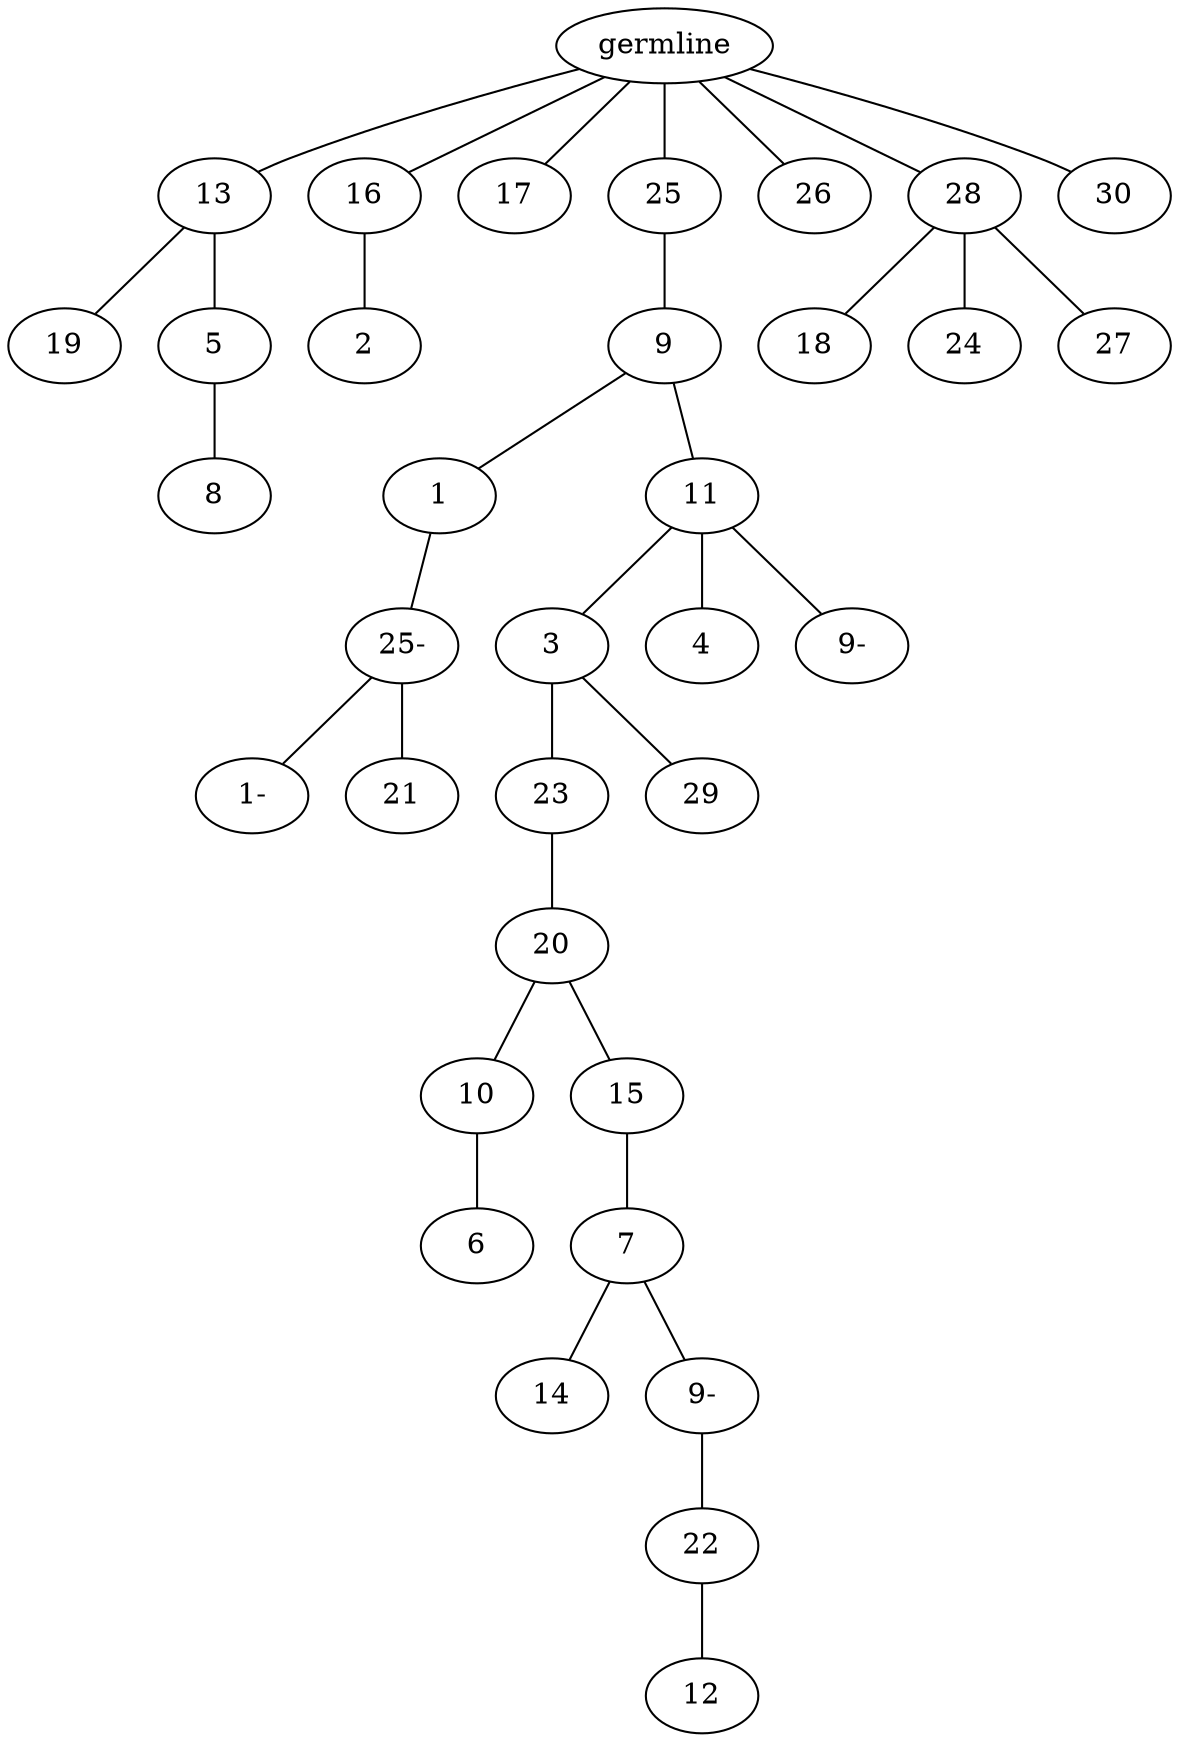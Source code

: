 graph tree {
    "140532406520800" [label="germline"];
    "140532396254448" [label="13"];
    "140532396256464" [label="19"];
    "140532396257088" [label="5"];
    "140532397566416" [label="8"];
    "140532396255168" [label="16"];
    "140532397567712" [label="2"];
    "140532397564688" [label="17"];
    "140532397566176" [label="25"];
    "140532397566128" [label="9"];
    "140532407928960" [label="1"];
    "140532407930304" [label="25-"];
    "140532407881488" [label="1-"];
    "140532407880816" [label="21"];
    "140532397564400" [label="11"];
    "140532397566704" [label="3"];
    "140532397564976" [label="23"];
    "140532397566896" [label="20"];
    "140532397566464" [label="10"];
    "140532407747392" [label="6"];
    "140532407749840" [label="15"];
    "140532407749264" [label="7"];
    "140532407746672" [label="14"];
    "140532407746624" [label="9-"];
    "140532407747296" [label="22"];
    "140532396195120" [label="12"];
    "140532397567376" [label="29"];
    "140532397567904" [label="4"];
    "140532397566944" [label="9-"];
    "140532397564016" [label="26"];
    "140532397565648" [label="28"];
    "140532397565456" [label="18"];
    "140532407747056" [label="24"];
    "140532407750560" [label="27"];
    "140532397564160" [label="30"];
    "140532406520800" -- "140532396254448";
    "140532406520800" -- "140532396255168";
    "140532406520800" -- "140532397564688";
    "140532406520800" -- "140532397566176";
    "140532406520800" -- "140532397564016";
    "140532406520800" -- "140532397565648";
    "140532406520800" -- "140532397564160";
    "140532396254448" -- "140532396256464";
    "140532396254448" -- "140532396257088";
    "140532396257088" -- "140532397566416";
    "140532396255168" -- "140532397567712";
    "140532397566176" -- "140532397566128";
    "140532397566128" -- "140532407928960";
    "140532397566128" -- "140532397564400";
    "140532407928960" -- "140532407930304";
    "140532407930304" -- "140532407881488";
    "140532407930304" -- "140532407880816";
    "140532397564400" -- "140532397566704";
    "140532397564400" -- "140532397567904";
    "140532397564400" -- "140532397566944";
    "140532397566704" -- "140532397564976";
    "140532397566704" -- "140532397567376";
    "140532397564976" -- "140532397566896";
    "140532397566896" -- "140532397566464";
    "140532397566896" -- "140532407749840";
    "140532397566464" -- "140532407747392";
    "140532407749840" -- "140532407749264";
    "140532407749264" -- "140532407746672";
    "140532407749264" -- "140532407746624";
    "140532407746624" -- "140532407747296";
    "140532407747296" -- "140532396195120";
    "140532397565648" -- "140532397565456";
    "140532397565648" -- "140532407747056";
    "140532397565648" -- "140532407750560";
}
